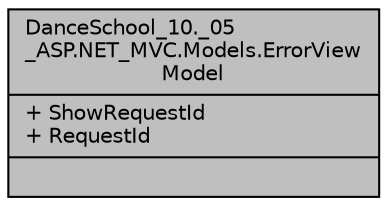 digraph "DanceSchool_10._05_ASP.NET_MVC.Models.ErrorViewModel"
{
 // INTERACTIVE_SVG=YES
 // LATEX_PDF_SIZE
  edge [fontname="Helvetica",fontsize="10",labelfontname="Helvetica",labelfontsize="10"];
  node [fontname="Helvetica",fontsize="10",shape=record];
  Node1 [label="{DanceSchool_10._05\l_ASP.NET_MVC.Models.ErrorView\lModel\n|+ ShowRequestId\l+ RequestId\l|}",height=0.2,width=0.4,color="black", fillcolor="grey75", style="filled", fontcolor="black",tooltip=" "];
}
